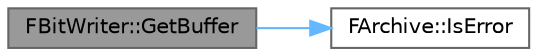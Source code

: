 digraph "FBitWriter::GetBuffer"
{
 // INTERACTIVE_SVG=YES
 // LATEX_PDF_SIZE
  bgcolor="transparent";
  edge [fontname=Helvetica,fontsize=10,labelfontname=Helvetica,labelfontsize=10];
  node [fontname=Helvetica,fontsize=10,shape=box,height=0.2,width=0.4];
  rankdir="LR";
  Node1 [id="Node000001",label="FBitWriter::GetBuffer",height=0.2,width=0.4,color="gray40", fillcolor="grey60", style="filled", fontcolor="black",tooltip=" "];
  Node1 -> Node2 [id="edge1_Node000001_Node000002",color="steelblue1",style="solid",tooltip=" "];
  Node2 [id="Node000002",label="FArchive::IsError",height=0.2,width=0.4,color="grey40", fillcolor="white", style="filled",URL="$d0/df8/classFArchive.html#ad26105fc2d75336a8ae08620680be5ea",tooltip="Returns true if this archive contains errors, which means that further serialization is generally not..."];
}
